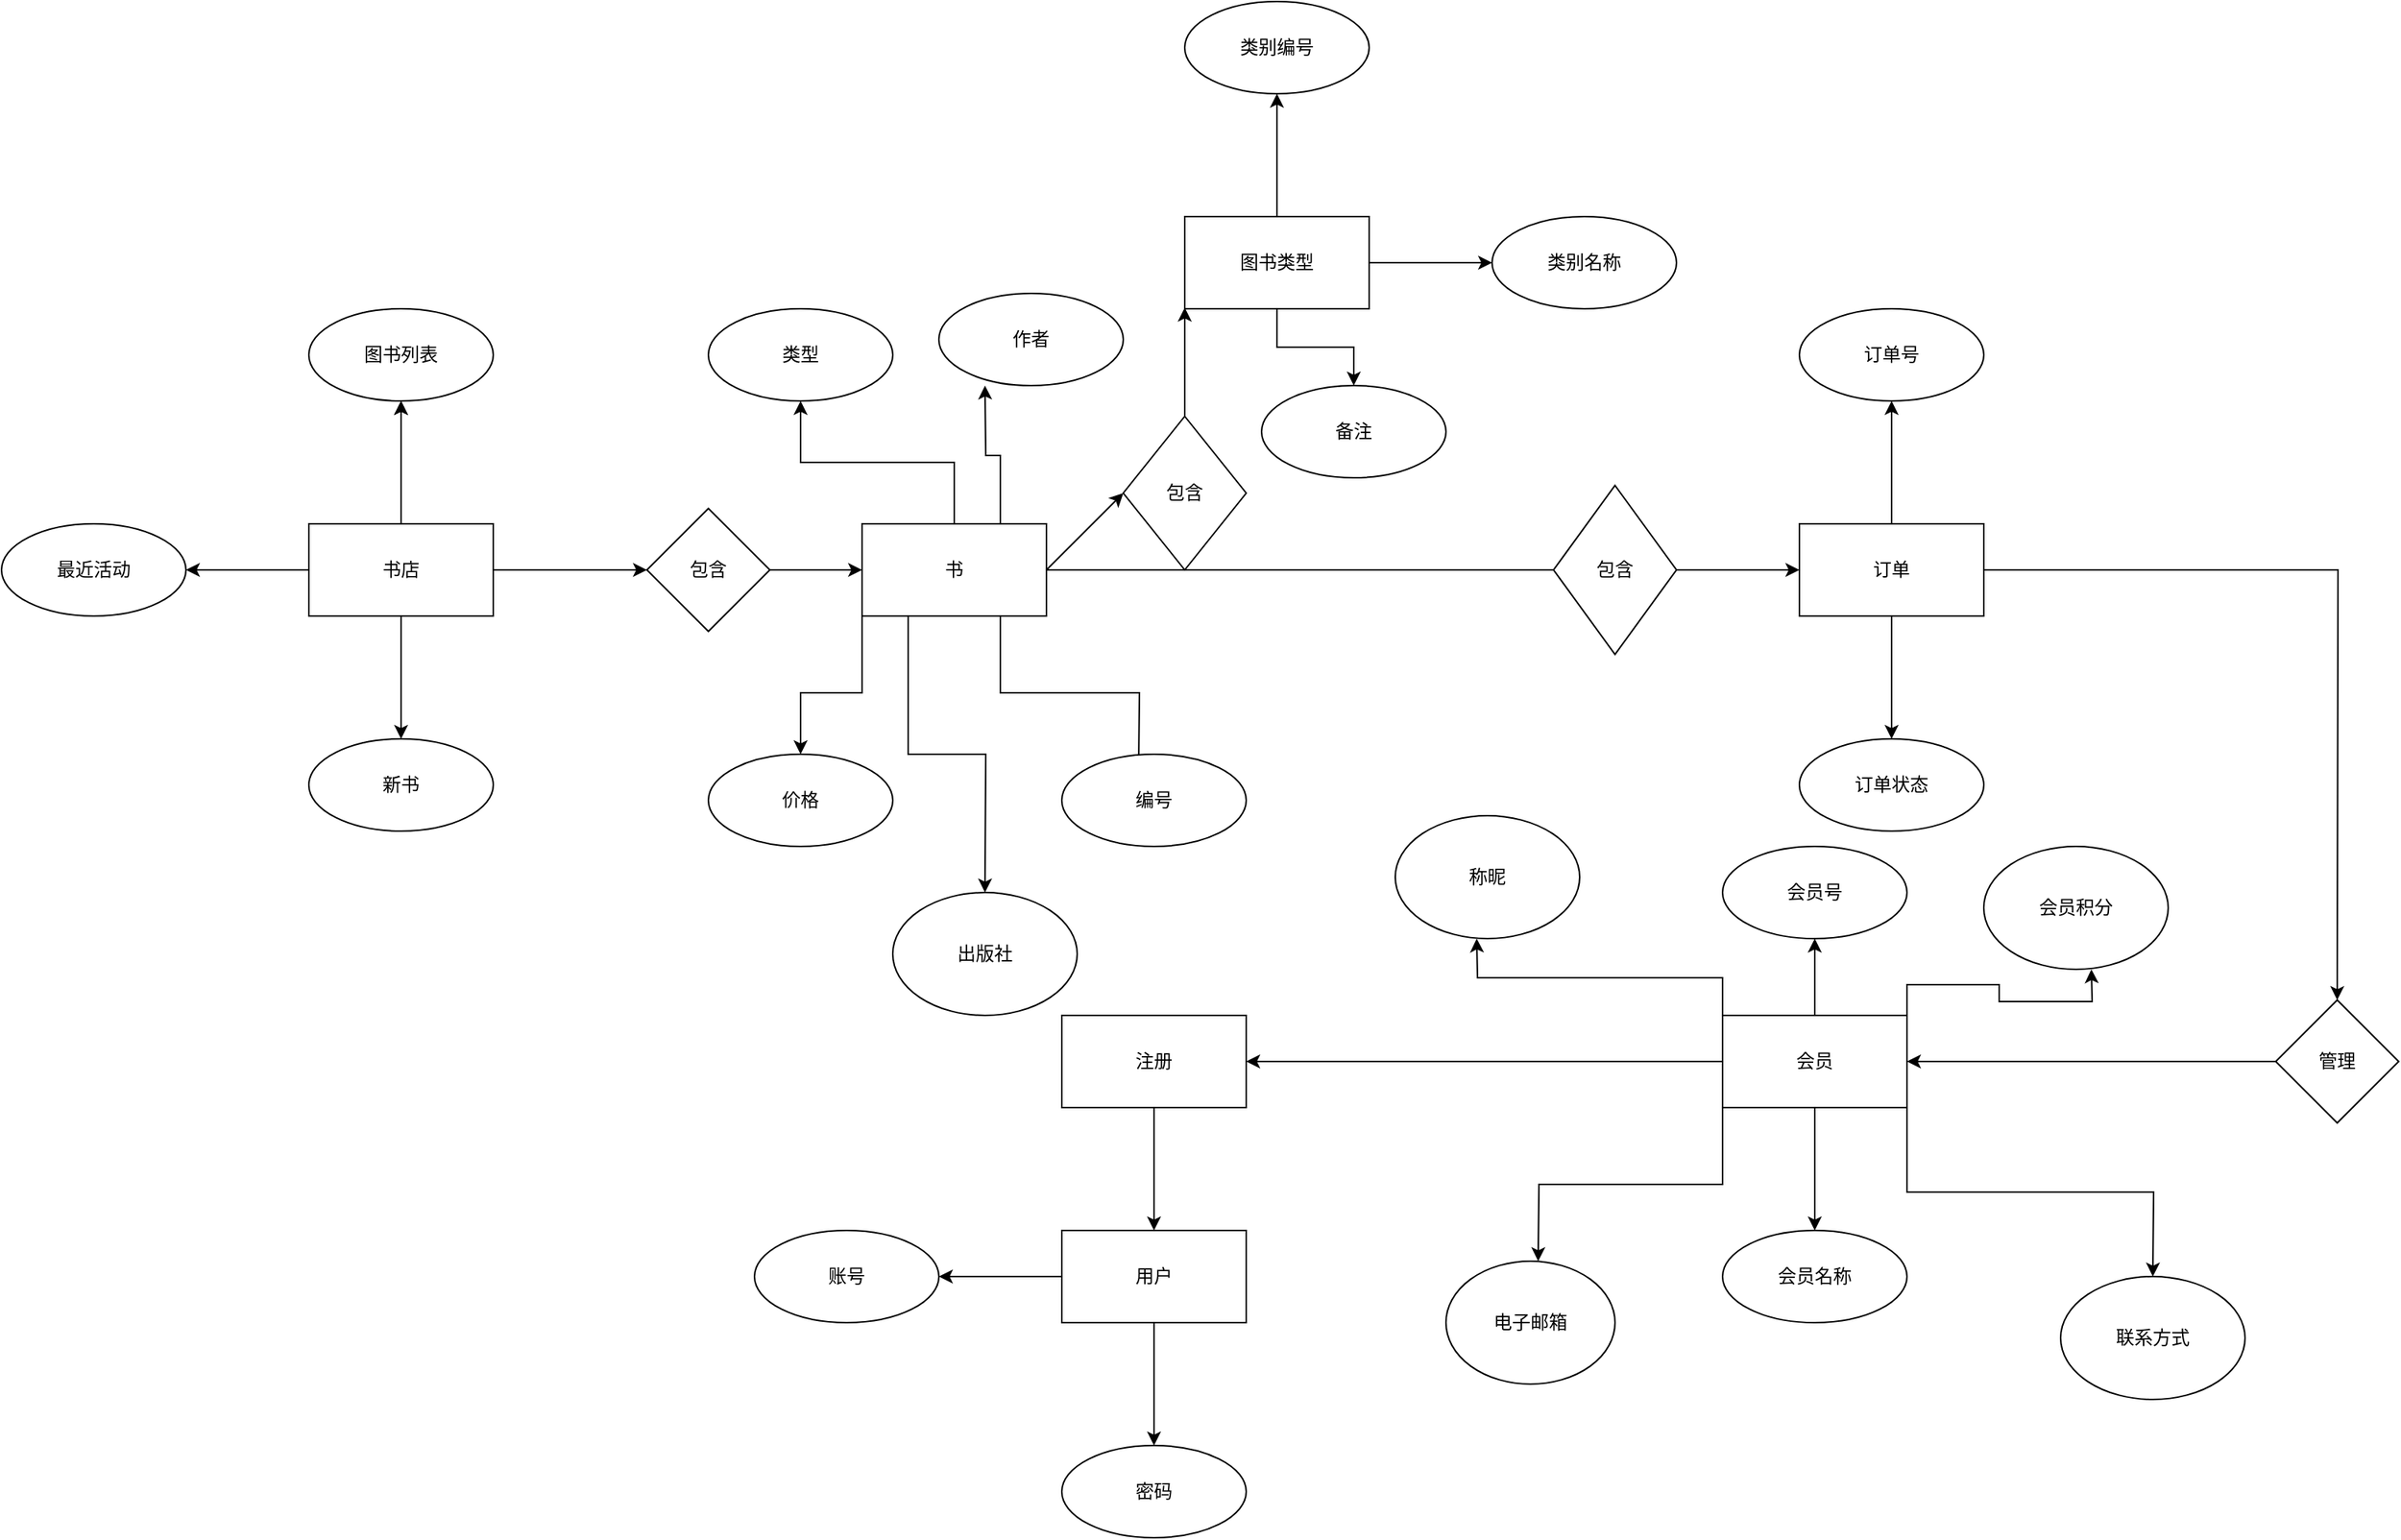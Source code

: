 <mxfile version="17.1.2" type="github">
  <diagram id="3-gKo_FXOnLSicPvTQLV" name="第 1 页">
    <mxGraphModel dx="2662" dy="2222" grid="1" gridSize="10" guides="1" tooltips="1" connect="1" arrows="1" fold="1" page="1" pageScale="1" pageWidth="827" pageHeight="1169" math="0" shadow="0">
      <root>
        <mxCell id="0" />
        <mxCell id="1" parent="0" />
        <mxCell id="pEeEYbQwiOl_u1cgjXPQ-3" value="" style="edgeStyle=orthogonalEdgeStyle;rounded=0;orthogonalLoop=1;jettySize=auto;html=1;" edge="1" parent="1" source="pEeEYbQwiOl_u1cgjXPQ-1">
          <mxGeometry relative="1" as="geometry">
            <mxPoint x="180" y="50" as="targetPoint" />
          </mxGeometry>
        </mxCell>
        <mxCell id="pEeEYbQwiOl_u1cgjXPQ-5" value="" style="edgeStyle=orthogonalEdgeStyle;rounded=0;orthogonalLoop=1;jettySize=auto;html=1;" edge="1" parent="1" source="pEeEYbQwiOl_u1cgjXPQ-1" target="pEeEYbQwiOl_u1cgjXPQ-4">
          <mxGeometry relative="1" as="geometry" />
        </mxCell>
        <mxCell id="pEeEYbQwiOl_u1cgjXPQ-7" value="" style="edgeStyle=orthogonalEdgeStyle;rounded=0;orthogonalLoop=1;jettySize=auto;html=1;" edge="1" parent="1" source="pEeEYbQwiOl_u1cgjXPQ-1" target="pEeEYbQwiOl_u1cgjXPQ-6">
          <mxGeometry relative="1" as="geometry" />
        </mxCell>
        <mxCell id="pEeEYbQwiOl_u1cgjXPQ-9" value="" style="edgeStyle=orthogonalEdgeStyle;rounded=0;orthogonalLoop=1;jettySize=auto;html=1;" edge="1" parent="1" source="pEeEYbQwiOl_u1cgjXPQ-1" target="pEeEYbQwiOl_u1cgjXPQ-8">
          <mxGeometry relative="1" as="geometry" />
        </mxCell>
        <mxCell id="pEeEYbQwiOl_u1cgjXPQ-11" value="" style="edgeStyle=orthogonalEdgeStyle;rounded=0;orthogonalLoop=1;jettySize=auto;html=1;" edge="1" parent="1" source="pEeEYbQwiOl_u1cgjXPQ-1" target="pEeEYbQwiOl_u1cgjXPQ-10">
          <mxGeometry relative="1" as="geometry" />
        </mxCell>
        <mxCell id="pEeEYbQwiOl_u1cgjXPQ-1" value="书店" style="rounded=0;whiteSpace=wrap;html=1;" vertex="1" parent="1">
          <mxGeometry x="120" y="130" width="120" height="60" as="geometry" />
        </mxCell>
        <mxCell id="pEeEYbQwiOl_u1cgjXPQ-4" value="图书列表" style="ellipse;whiteSpace=wrap;html=1;rounded=0;" vertex="1" parent="1">
          <mxGeometry x="120" y="-10" width="120" height="60" as="geometry" />
        </mxCell>
        <mxCell id="pEeEYbQwiOl_u1cgjXPQ-6" value="新书" style="ellipse;whiteSpace=wrap;html=1;rounded=0;" vertex="1" parent="1">
          <mxGeometry x="120" y="270" width="120" height="60" as="geometry" />
        </mxCell>
        <mxCell id="pEeEYbQwiOl_u1cgjXPQ-13" value="" style="edgeStyle=orthogonalEdgeStyle;rounded=0;orthogonalLoop=1;jettySize=auto;html=1;" edge="1" parent="1" source="pEeEYbQwiOl_u1cgjXPQ-8" target="pEeEYbQwiOl_u1cgjXPQ-12">
          <mxGeometry relative="1" as="geometry" />
        </mxCell>
        <mxCell id="pEeEYbQwiOl_u1cgjXPQ-8" value="包含" style="rhombus;whiteSpace=wrap;html=1;rounded=0;" vertex="1" parent="1">
          <mxGeometry x="340" y="120" width="80" height="80" as="geometry" />
        </mxCell>
        <mxCell id="pEeEYbQwiOl_u1cgjXPQ-10" value="最近活动" style="ellipse;whiteSpace=wrap;html=1;rounded=0;" vertex="1" parent="1">
          <mxGeometry x="-80" y="130" width="120" height="60" as="geometry" />
        </mxCell>
        <mxCell id="pEeEYbQwiOl_u1cgjXPQ-15" value="" style="edgeStyle=orthogonalEdgeStyle;rounded=0;orthogonalLoop=1;jettySize=auto;html=1;" edge="1" parent="1" source="pEeEYbQwiOl_u1cgjXPQ-12" target="pEeEYbQwiOl_u1cgjXPQ-14">
          <mxGeometry relative="1" as="geometry" />
        </mxCell>
        <mxCell id="pEeEYbQwiOl_u1cgjXPQ-17" value="" style="edgeStyle=orthogonalEdgeStyle;rounded=0;orthogonalLoop=1;jettySize=auto;html=1;" edge="1" parent="1" source="pEeEYbQwiOl_u1cgjXPQ-12" target="pEeEYbQwiOl_u1cgjXPQ-16">
          <mxGeometry relative="1" as="geometry">
            <Array as="points">
              <mxPoint x="480" y="240" />
              <mxPoint x="440" y="240" />
            </Array>
          </mxGeometry>
        </mxCell>
        <mxCell id="pEeEYbQwiOl_u1cgjXPQ-19" value="" style="edgeStyle=orthogonalEdgeStyle;rounded=0;orthogonalLoop=1;jettySize=auto;html=1;startArrow=none;" edge="1" parent="1" source="pEeEYbQwiOl_u1cgjXPQ-42" target="pEeEYbQwiOl_u1cgjXPQ-18">
          <mxGeometry relative="1" as="geometry" />
        </mxCell>
        <mxCell id="pEeEYbQwiOl_u1cgjXPQ-20" style="edgeStyle=orthogonalEdgeStyle;rounded=0;orthogonalLoop=1;jettySize=auto;html=1;exitX=0.75;exitY=1;exitDx=0;exitDy=0;" edge="1" parent="1" source="pEeEYbQwiOl_u1cgjXPQ-12">
          <mxGeometry relative="1" as="geometry">
            <mxPoint x="660" y="290" as="targetPoint" />
          </mxGeometry>
        </mxCell>
        <mxCell id="pEeEYbQwiOl_u1cgjXPQ-22" style="edgeStyle=orthogonalEdgeStyle;rounded=0;orthogonalLoop=1;jettySize=auto;html=1;exitX=0.75;exitY=0;exitDx=0;exitDy=0;" edge="1" parent="1" source="pEeEYbQwiOl_u1cgjXPQ-12">
          <mxGeometry relative="1" as="geometry">
            <mxPoint x="560" y="40" as="targetPoint" />
          </mxGeometry>
        </mxCell>
        <mxCell id="pEeEYbQwiOl_u1cgjXPQ-31" style="edgeStyle=orthogonalEdgeStyle;rounded=0;orthogonalLoop=1;jettySize=auto;html=1;exitX=0.25;exitY=1;exitDx=0;exitDy=0;" edge="1" parent="1" source="pEeEYbQwiOl_u1cgjXPQ-12">
          <mxGeometry relative="1" as="geometry">
            <mxPoint x="560" y="370" as="targetPoint" />
          </mxGeometry>
        </mxCell>
        <mxCell id="pEeEYbQwiOl_u1cgjXPQ-12" value="书" style="whiteSpace=wrap;html=1;rounded=0;" vertex="1" parent="1">
          <mxGeometry x="480" y="130" width="120" height="60" as="geometry" />
        </mxCell>
        <mxCell id="pEeEYbQwiOl_u1cgjXPQ-14" value="类型" style="ellipse;whiteSpace=wrap;html=1;rounded=0;" vertex="1" parent="1">
          <mxGeometry x="380" y="-10" width="120" height="60" as="geometry" />
        </mxCell>
        <mxCell id="pEeEYbQwiOl_u1cgjXPQ-16" value="价格" style="ellipse;whiteSpace=wrap;html=1;rounded=0;" vertex="1" parent="1">
          <mxGeometry x="380" y="280" width="120" height="60" as="geometry" />
        </mxCell>
        <mxCell id="pEeEYbQwiOl_u1cgjXPQ-25" value="" style="edgeStyle=orthogonalEdgeStyle;rounded=0;orthogonalLoop=1;jettySize=auto;html=1;" edge="1" parent="1" source="pEeEYbQwiOl_u1cgjXPQ-18">
          <mxGeometry relative="1" as="geometry">
            <mxPoint x="1440" y="440" as="targetPoint" />
          </mxGeometry>
        </mxCell>
        <mxCell id="pEeEYbQwiOl_u1cgjXPQ-45" value="" style="edgeStyle=orthogonalEdgeStyle;rounded=0;orthogonalLoop=1;jettySize=auto;html=1;" edge="1" parent="1" source="pEeEYbQwiOl_u1cgjXPQ-18" target="pEeEYbQwiOl_u1cgjXPQ-44">
          <mxGeometry relative="1" as="geometry" />
        </mxCell>
        <mxCell id="pEeEYbQwiOl_u1cgjXPQ-47" value="" style="edgeStyle=orthogonalEdgeStyle;rounded=0;orthogonalLoop=1;jettySize=auto;html=1;" edge="1" parent="1" source="pEeEYbQwiOl_u1cgjXPQ-18" target="pEeEYbQwiOl_u1cgjXPQ-46">
          <mxGeometry relative="1" as="geometry" />
        </mxCell>
        <mxCell id="pEeEYbQwiOl_u1cgjXPQ-18" value="订单" style="whiteSpace=wrap;html=1;rounded=0;" vertex="1" parent="1">
          <mxGeometry x="1090" y="130" width="120" height="60" as="geometry" />
        </mxCell>
        <mxCell id="pEeEYbQwiOl_u1cgjXPQ-21" value="编号" style="ellipse;whiteSpace=wrap;html=1;" vertex="1" parent="1">
          <mxGeometry x="610" y="280" width="120" height="60" as="geometry" />
        </mxCell>
        <mxCell id="pEeEYbQwiOl_u1cgjXPQ-23" value="作者" style="ellipse;whiteSpace=wrap;html=1;" vertex="1" parent="1">
          <mxGeometry x="530" y="-20" width="120" height="60" as="geometry" />
        </mxCell>
        <mxCell id="pEeEYbQwiOl_u1cgjXPQ-28" value="" style="endArrow=classic;html=1;rounded=0;" edge="1" parent="1">
          <mxGeometry width="50" height="50" relative="1" as="geometry">
            <mxPoint x="600" y="160" as="sourcePoint" />
            <mxPoint x="650" y="110" as="targetPoint" />
          </mxGeometry>
        </mxCell>
        <mxCell id="pEeEYbQwiOl_u1cgjXPQ-29" value="包含" style="rhombus;whiteSpace=wrap;html=1;" vertex="1" parent="1">
          <mxGeometry x="650" y="60" width="80" height="100" as="geometry" />
        </mxCell>
        <mxCell id="pEeEYbQwiOl_u1cgjXPQ-32" value="出版社" style="ellipse;whiteSpace=wrap;html=1;" vertex="1" parent="1">
          <mxGeometry x="500" y="370" width="120" height="80" as="geometry" />
        </mxCell>
        <mxCell id="pEeEYbQwiOl_u1cgjXPQ-34" value="" style="endArrow=classic;html=1;rounded=0;" edge="1" parent="1" source="pEeEYbQwiOl_u1cgjXPQ-29">
          <mxGeometry width="50" height="50" relative="1" as="geometry">
            <mxPoint x="690" y="39.289" as="sourcePoint" />
            <mxPoint x="690" y="-10.711" as="targetPoint" />
          </mxGeometry>
        </mxCell>
        <mxCell id="pEeEYbQwiOl_u1cgjXPQ-37" value="" style="edgeStyle=orthogonalEdgeStyle;rounded=0;orthogonalLoop=1;jettySize=auto;html=1;" edge="1" parent="1" source="pEeEYbQwiOl_u1cgjXPQ-35" target="pEeEYbQwiOl_u1cgjXPQ-36">
          <mxGeometry relative="1" as="geometry" />
        </mxCell>
        <mxCell id="pEeEYbQwiOl_u1cgjXPQ-39" value="" style="edgeStyle=orthogonalEdgeStyle;rounded=0;orthogonalLoop=1;jettySize=auto;html=1;" edge="1" parent="1" source="pEeEYbQwiOl_u1cgjXPQ-35" target="pEeEYbQwiOl_u1cgjXPQ-38">
          <mxGeometry relative="1" as="geometry" />
        </mxCell>
        <mxCell id="pEeEYbQwiOl_u1cgjXPQ-41" value="" style="edgeStyle=orthogonalEdgeStyle;rounded=0;orthogonalLoop=1;jettySize=auto;html=1;" edge="1" parent="1" source="pEeEYbQwiOl_u1cgjXPQ-35" target="pEeEYbQwiOl_u1cgjXPQ-40">
          <mxGeometry relative="1" as="geometry" />
        </mxCell>
        <mxCell id="pEeEYbQwiOl_u1cgjXPQ-35" value="图书类型" style="rounded=0;whiteSpace=wrap;html=1;" vertex="1" parent="1">
          <mxGeometry x="690" y="-70" width="120" height="60" as="geometry" />
        </mxCell>
        <mxCell id="pEeEYbQwiOl_u1cgjXPQ-36" value="类别编号" style="ellipse;whiteSpace=wrap;html=1;rounded=0;" vertex="1" parent="1">
          <mxGeometry x="690" y="-210" width="120" height="60" as="geometry" />
        </mxCell>
        <mxCell id="pEeEYbQwiOl_u1cgjXPQ-38" value="类别名称" style="ellipse;whiteSpace=wrap;html=1;rounded=0;" vertex="1" parent="1">
          <mxGeometry x="890" y="-70" width="120" height="60" as="geometry" />
        </mxCell>
        <mxCell id="pEeEYbQwiOl_u1cgjXPQ-40" value="备注" style="ellipse;whiteSpace=wrap;html=1;rounded=0;" vertex="1" parent="1">
          <mxGeometry x="740" y="40" width="120" height="60" as="geometry" />
        </mxCell>
        <mxCell id="pEeEYbQwiOl_u1cgjXPQ-42" value="包含" style="rhombus;whiteSpace=wrap;html=1;" vertex="1" parent="1">
          <mxGeometry x="930" y="105" width="80" height="110" as="geometry" />
        </mxCell>
        <mxCell id="pEeEYbQwiOl_u1cgjXPQ-43" value="" style="edgeStyle=orthogonalEdgeStyle;rounded=0;orthogonalLoop=1;jettySize=auto;html=1;endArrow=none;" edge="1" parent="1" source="pEeEYbQwiOl_u1cgjXPQ-12" target="pEeEYbQwiOl_u1cgjXPQ-42">
          <mxGeometry relative="1" as="geometry">
            <mxPoint x="600" y="160" as="sourcePoint" />
            <mxPoint x="1320" y="160" as="targetPoint" />
          </mxGeometry>
        </mxCell>
        <mxCell id="pEeEYbQwiOl_u1cgjXPQ-44" value="订单状态" style="ellipse;whiteSpace=wrap;html=1;rounded=0;" vertex="1" parent="1">
          <mxGeometry x="1090" y="270" width="120" height="60" as="geometry" />
        </mxCell>
        <mxCell id="pEeEYbQwiOl_u1cgjXPQ-46" value="订单号" style="ellipse;whiteSpace=wrap;html=1;rounded=0;" vertex="1" parent="1">
          <mxGeometry x="1090" y="-10" width="120" height="60" as="geometry" />
        </mxCell>
        <mxCell id="pEeEYbQwiOl_u1cgjXPQ-50" value="" style="edgeStyle=orthogonalEdgeStyle;rounded=0;orthogonalLoop=1;jettySize=auto;html=1;" edge="1" parent="1" source="pEeEYbQwiOl_u1cgjXPQ-48" target="pEeEYbQwiOl_u1cgjXPQ-49">
          <mxGeometry relative="1" as="geometry" />
        </mxCell>
        <mxCell id="pEeEYbQwiOl_u1cgjXPQ-48" value="管理" style="rhombus;whiteSpace=wrap;html=1;" vertex="1" parent="1">
          <mxGeometry x="1400" y="440" width="80" height="80" as="geometry" />
        </mxCell>
        <mxCell id="pEeEYbQwiOl_u1cgjXPQ-52" value="" style="edgeStyle=orthogonalEdgeStyle;rounded=0;orthogonalLoop=1;jettySize=auto;html=1;" edge="1" parent="1" source="pEeEYbQwiOl_u1cgjXPQ-49" target="pEeEYbQwiOl_u1cgjXPQ-51">
          <mxGeometry relative="1" as="geometry" />
        </mxCell>
        <mxCell id="pEeEYbQwiOl_u1cgjXPQ-54" value="" style="edgeStyle=orthogonalEdgeStyle;rounded=0;orthogonalLoop=1;jettySize=auto;html=1;" edge="1" parent="1" source="pEeEYbQwiOl_u1cgjXPQ-49" target="pEeEYbQwiOl_u1cgjXPQ-53">
          <mxGeometry relative="1" as="geometry" />
        </mxCell>
        <mxCell id="pEeEYbQwiOl_u1cgjXPQ-56" value="" style="edgeStyle=orthogonalEdgeStyle;rounded=0;orthogonalLoop=1;jettySize=auto;html=1;" edge="1" parent="1" source="pEeEYbQwiOl_u1cgjXPQ-49" target="pEeEYbQwiOl_u1cgjXPQ-55">
          <mxGeometry relative="1" as="geometry" />
        </mxCell>
        <mxCell id="pEeEYbQwiOl_u1cgjXPQ-57" style="edgeStyle=orthogonalEdgeStyle;rounded=0;orthogonalLoop=1;jettySize=auto;html=1;exitX=1;exitY=0;exitDx=0;exitDy=0;" edge="1" parent="1" source="pEeEYbQwiOl_u1cgjXPQ-49">
          <mxGeometry relative="1" as="geometry">
            <mxPoint x="1280" y="420" as="targetPoint" />
          </mxGeometry>
        </mxCell>
        <mxCell id="pEeEYbQwiOl_u1cgjXPQ-59" style="edgeStyle=orthogonalEdgeStyle;rounded=0;orthogonalLoop=1;jettySize=auto;html=1;exitX=0;exitY=1;exitDx=0;exitDy=0;" edge="1" parent="1" source="pEeEYbQwiOl_u1cgjXPQ-49">
          <mxGeometry relative="1" as="geometry">
            <mxPoint x="920" y="610" as="targetPoint" />
          </mxGeometry>
        </mxCell>
        <mxCell id="pEeEYbQwiOl_u1cgjXPQ-61" style="edgeStyle=orthogonalEdgeStyle;rounded=0;orthogonalLoop=1;jettySize=auto;html=1;exitX=1;exitY=1;exitDx=0;exitDy=0;" edge="1" parent="1" source="pEeEYbQwiOl_u1cgjXPQ-49">
          <mxGeometry relative="1" as="geometry">
            <mxPoint x="1320" y="620" as="targetPoint" />
          </mxGeometry>
        </mxCell>
        <mxCell id="pEeEYbQwiOl_u1cgjXPQ-63" style="edgeStyle=orthogonalEdgeStyle;rounded=0;orthogonalLoop=1;jettySize=auto;html=1;exitX=0;exitY=0;exitDx=0;exitDy=0;" edge="1" parent="1" source="pEeEYbQwiOl_u1cgjXPQ-49">
          <mxGeometry relative="1" as="geometry">
            <mxPoint x="880" y="400" as="targetPoint" />
          </mxGeometry>
        </mxCell>
        <mxCell id="pEeEYbQwiOl_u1cgjXPQ-49" value="会员" style="whiteSpace=wrap;html=1;" vertex="1" parent="1">
          <mxGeometry x="1040" y="450" width="120" height="60" as="geometry" />
        </mxCell>
        <mxCell id="pEeEYbQwiOl_u1cgjXPQ-66" value="" style="edgeStyle=orthogonalEdgeStyle;rounded=0;orthogonalLoop=1;jettySize=auto;html=1;" edge="1" parent="1" source="pEeEYbQwiOl_u1cgjXPQ-51" target="pEeEYbQwiOl_u1cgjXPQ-65">
          <mxGeometry relative="1" as="geometry" />
        </mxCell>
        <mxCell id="pEeEYbQwiOl_u1cgjXPQ-51" value="注册" style="whiteSpace=wrap;html=1;" vertex="1" parent="1">
          <mxGeometry x="610" y="450" width="120" height="60" as="geometry" />
        </mxCell>
        <mxCell id="pEeEYbQwiOl_u1cgjXPQ-53" value="会员号" style="ellipse;whiteSpace=wrap;html=1;" vertex="1" parent="1">
          <mxGeometry x="1040" y="340" width="120" height="60" as="geometry" />
        </mxCell>
        <mxCell id="pEeEYbQwiOl_u1cgjXPQ-55" value="会员名称" style="ellipse;whiteSpace=wrap;html=1;" vertex="1" parent="1">
          <mxGeometry x="1040" y="590" width="120" height="60" as="geometry" />
        </mxCell>
        <mxCell id="pEeEYbQwiOl_u1cgjXPQ-58" value="会员积分" style="ellipse;whiteSpace=wrap;html=1;" vertex="1" parent="1">
          <mxGeometry x="1210" y="340" width="120" height="80" as="geometry" />
        </mxCell>
        <mxCell id="pEeEYbQwiOl_u1cgjXPQ-60" value="电子邮箱" style="ellipse;whiteSpace=wrap;html=1;" vertex="1" parent="1">
          <mxGeometry x="860" y="610" width="110" height="80" as="geometry" />
        </mxCell>
        <mxCell id="pEeEYbQwiOl_u1cgjXPQ-62" value="联系方式" style="ellipse;whiteSpace=wrap;html=1;" vertex="1" parent="1">
          <mxGeometry x="1260" y="620" width="120" height="80" as="geometry" />
        </mxCell>
        <mxCell id="pEeEYbQwiOl_u1cgjXPQ-64" value="称昵" style="ellipse;whiteSpace=wrap;html=1;" vertex="1" parent="1">
          <mxGeometry x="827" y="320" width="120" height="80" as="geometry" />
        </mxCell>
        <mxCell id="pEeEYbQwiOl_u1cgjXPQ-68" value="" style="edgeStyle=orthogonalEdgeStyle;rounded=0;orthogonalLoop=1;jettySize=auto;html=1;" edge="1" parent="1" source="pEeEYbQwiOl_u1cgjXPQ-65" target="pEeEYbQwiOl_u1cgjXPQ-67">
          <mxGeometry relative="1" as="geometry" />
        </mxCell>
        <mxCell id="pEeEYbQwiOl_u1cgjXPQ-70" value="" style="edgeStyle=orthogonalEdgeStyle;rounded=0;orthogonalLoop=1;jettySize=auto;html=1;" edge="1" parent="1" source="pEeEYbQwiOl_u1cgjXPQ-65" target="pEeEYbQwiOl_u1cgjXPQ-69">
          <mxGeometry relative="1" as="geometry" />
        </mxCell>
        <mxCell id="pEeEYbQwiOl_u1cgjXPQ-65" value="用户" style="whiteSpace=wrap;html=1;" vertex="1" parent="1">
          <mxGeometry x="610" y="590" width="120" height="60" as="geometry" />
        </mxCell>
        <mxCell id="pEeEYbQwiOl_u1cgjXPQ-67" value="账号" style="ellipse;whiteSpace=wrap;html=1;" vertex="1" parent="1">
          <mxGeometry x="410" y="590" width="120" height="60" as="geometry" />
        </mxCell>
        <mxCell id="pEeEYbQwiOl_u1cgjXPQ-69" value="密码" style="ellipse;whiteSpace=wrap;html=1;" vertex="1" parent="1">
          <mxGeometry x="610" y="730" width="120" height="60" as="geometry" />
        </mxCell>
      </root>
    </mxGraphModel>
  </diagram>
</mxfile>
